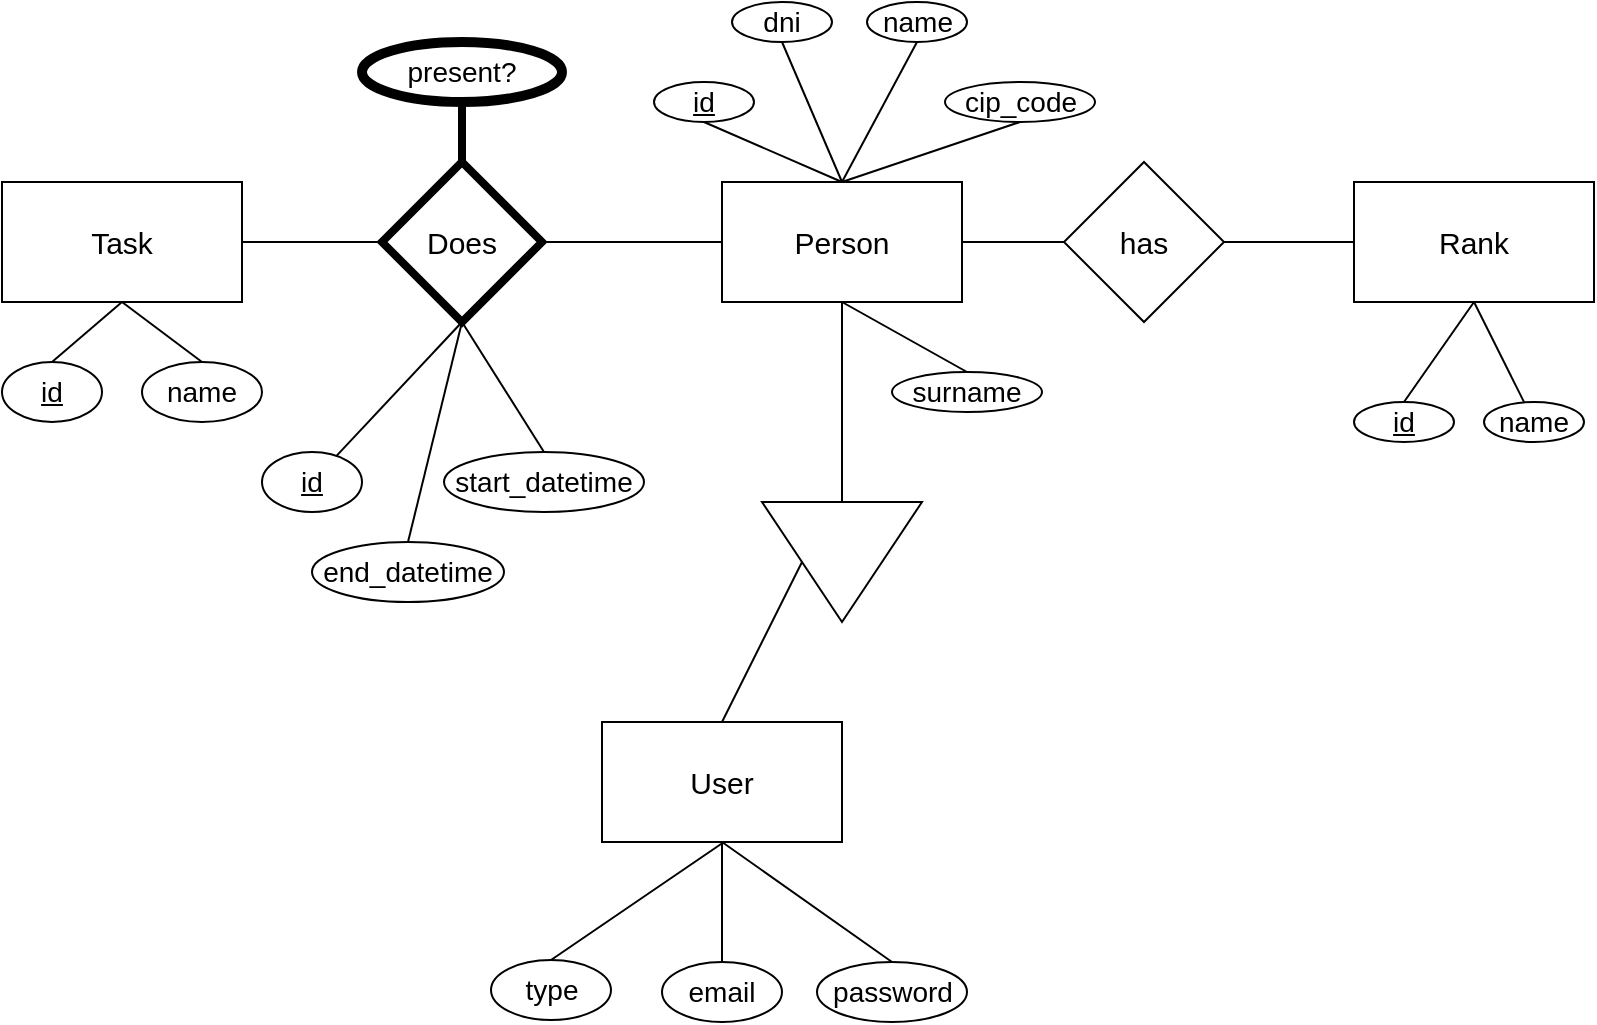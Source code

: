 <mxfile version="10.6.6" type="device"><diagram id="8qgj2WlPFTIUya9Er0xZ" name="Page-1"><mxGraphModel dx="762" dy="821" grid="1" gridSize="10" guides="1" tooltips="1" connect="1" arrows="1" fold="1" page="1" pageScale="1" pageWidth="850" pageHeight="1100" math="0" shadow="0"><root><mxCell id="0"/><mxCell id="1" parent="0"/><mxCell id="01y-AyU39YPFffaY7nlZ-5" style="edgeStyle=orthogonalEdgeStyle;rounded=0;orthogonalLoop=1;jettySize=auto;html=1;exitX=1;exitY=0.5;exitDx=0;exitDy=0;entryX=0;entryY=0.5;entryDx=0;entryDy=0;endArrow=none;endFill=0;" edge="1" parent="1" source="01y-AyU39YPFffaY7nlZ-1" target="01y-AyU39YPFffaY7nlZ-3"><mxGeometry relative="1" as="geometry"/></mxCell><mxCell id="01y-AyU39YPFffaY7nlZ-1" value="Task" style="rounded=0;whiteSpace=wrap;html=1;fontSize=15;" vertex="1" parent="1"><mxGeometry x="39" y="160" width="120" height="60" as="geometry"/></mxCell><mxCell id="01y-AyU39YPFffaY7nlZ-4" value="" style="edgeStyle=orthogonalEdgeStyle;rounded=0;orthogonalLoop=1;jettySize=auto;html=1;endArrow=none;endFill=0;" edge="1" parent="1" source="01y-AyU39YPFffaY7nlZ-2" target="01y-AyU39YPFffaY7nlZ-3"><mxGeometry relative="1" as="geometry"/></mxCell><mxCell id="01y-AyU39YPFffaY7nlZ-47" style="edgeStyle=orthogonalEdgeStyle;rounded=0;orthogonalLoop=1;jettySize=auto;html=1;exitX=1;exitY=0.5;exitDx=0;exitDy=0;entryX=0;entryY=0.5;entryDx=0;entryDy=0;endArrow=none;endFill=0;fontSize=12;" edge="1" parent="1" source="01y-AyU39YPFffaY7nlZ-2" target="01y-AyU39YPFffaY7nlZ-46"><mxGeometry relative="1" as="geometry"/></mxCell><mxCell id="01y-AyU39YPFffaY7nlZ-2" value="Person&lt;br style=&quot;font-size: 15px;&quot;&gt;" style="rounded=0;whiteSpace=wrap;html=1;fontSize=15;" vertex="1" parent="1"><mxGeometry x="399" y="160" width="120" height="60" as="geometry"/></mxCell><mxCell id="01y-AyU39YPFffaY7nlZ-3" value="Does" style="rhombus;whiteSpace=wrap;html=1;fontSize=15;rounded=0;shadow=0;comic=0;strokeWidth=4;" vertex="1" parent="1"><mxGeometry x="229" y="150" width="80" height="80" as="geometry"/></mxCell><mxCell id="01y-AyU39YPFffaY7nlZ-6" value="id&lt;br style=&quot;font-size: 14px;&quot;&gt;" style="ellipse;whiteSpace=wrap;html=1;fontSize=14;fontStyle=4" vertex="1" parent="1"><mxGeometry x="39" y="250" width="50" height="30" as="geometry"/></mxCell><mxCell id="01y-AyU39YPFffaY7nlZ-7" value="name&lt;br style=&quot;font-size: 14px;&quot;&gt;" style="ellipse;whiteSpace=wrap;html=1;fontSize=14;" vertex="1" parent="1"><mxGeometry x="109" y="250" width="60" height="30" as="geometry"/></mxCell><mxCell id="01y-AyU39YPFffaY7nlZ-12" value="id&lt;br style=&quot;font-size: 14px;&quot;&gt;" style="ellipse;whiteSpace=wrap;html=1;fontSize=14;fontStyle=4" vertex="1" parent="1"><mxGeometry x="169" y="295" width="50" height="30" as="geometry"/></mxCell><mxCell id="01y-AyU39YPFffaY7nlZ-18" value="start_datetime&lt;br style=&quot;font-size: 14px;&quot;&gt;" style="ellipse;whiteSpace=wrap;html=1;fontSize=14;" vertex="1" parent="1"><mxGeometry x="260" y="295" width="100" height="30" as="geometry"/></mxCell><mxCell id="01y-AyU39YPFffaY7nlZ-20" value="end_datetime&lt;br style=&quot;font-size: 14px;&quot;&gt;" style="ellipse;whiteSpace=wrap;html=1;fontSize=14;" vertex="1" parent="1"><mxGeometry x="194" y="340" width="96" height="30" as="geometry"/></mxCell><mxCell id="01y-AyU39YPFffaY7nlZ-32" value="id&lt;br style=&quot;font-size: 14px;&quot;&gt;" style="ellipse;whiteSpace=wrap;html=1;fontSize=14;fontStyle=4" vertex="1" parent="1"><mxGeometry x="365" y="110" width="50" height="20" as="geometry"/></mxCell><mxCell id="01y-AyU39YPFffaY7nlZ-35" value="dni&lt;br style=&quot;font-size: 14px;&quot;&gt;" style="ellipse;whiteSpace=wrap;html=1;fontSize=14;fontStyle=0" vertex="1" parent="1"><mxGeometry x="404" y="70" width="50" height="20" as="geometry"/></mxCell><mxCell id="01y-AyU39YPFffaY7nlZ-36" value="name&lt;br style=&quot;font-size: 14px;&quot;&gt;" style="ellipse;whiteSpace=wrap;html=1;fontSize=14;fontStyle=0" vertex="1" parent="1"><mxGeometry x="471.5" y="70" width="50" height="20" as="geometry"/></mxCell><mxCell id="01y-AyU39YPFffaY7nlZ-37" value="surname&lt;br style=&quot;font-size: 14px;&quot;&gt;" style="ellipse;whiteSpace=wrap;html=1;fontSize=14;fontStyle=0" vertex="1" parent="1"><mxGeometry x="484" y="255" width="75" height="20" as="geometry"/></mxCell><mxCell id="01y-AyU39YPFffaY7nlZ-38" value="cip_code&lt;br style=&quot;font-size: 14px;&quot;&gt;" style="ellipse;whiteSpace=wrap;html=1;fontSize=14;fontStyle=0" vertex="1" parent="1"><mxGeometry x="510.5" y="110" width="75" height="20" as="geometry"/></mxCell><mxCell id="01y-AyU39YPFffaY7nlZ-53" style="edgeStyle=orthogonalEdgeStyle;rounded=0;orthogonalLoop=1;jettySize=auto;html=1;exitX=1;exitY=0.5;exitDx=0;exitDy=0;entryX=0;entryY=0.5;entryDx=0;entryDy=0;endArrow=none;endFill=0;fontSize=12;" edge="1" parent="1" source="01y-AyU39YPFffaY7nlZ-46" target="01y-AyU39YPFffaY7nlZ-48"><mxGeometry relative="1" as="geometry"/></mxCell><mxCell id="01y-AyU39YPFffaY7nlZ-46" value="has" style="rhombus;whiteSpace=wrap;html=1;fontSize=15;" vertex="1" parent="1"><mxGeometry x="570" y="150" width="80" height="80" as="geometry"/></mxCell><mxCell id="01y-AyU39YPFffaY7nlZ-48" value="Rank&lt;br style=&quot;font-size: 15px;&quot;&gt;" style="rounded=0;whiteSpace=wrap;html=1;fontSize=15;" vertex="1" parent="1"><mxGeometry x="715" y="160" width="120" height="60" as="geometry"/></mxCell><mxCell id="01y-AyU39YPFffaY7nlZ-49" value="id&lt;br style=&quot;font-size: 14px;&quot;&gt;" style="ellipse;whiteSpace=wrap;html=1;fontSize=14;fontStyle=4" vertex="1" parent="1"><mxGeometry x="715" y="270" width="50" height="20" as="geometry"/></mxCell><mxCell id="01y-AyU39YPFffaY7nlZ-50" value="name&lt;br style=&quot;font-size: 14px;&quot;&gt;" style="ellipse;whiteSpace=wrap;html=1;fontSize=14;fontStyle=0" vertex="1" parent="1"><mxGeometry x="780" y="270" width="50" height="20" as="geometry"/></mxCell><mxCell id="01y-AyU39YPFffaY7nlZ-69" style="edgeStyle=orthogonalEdgeStyle;rounded=0;orthogonalLoop=1;jettySize=auto;html=1;exitX=0;exitY=0.5;exitDx=0;exitDy=0;entryX=0.5;entryY=1;entryDx=0;entryDy=0;endArrow=none;endFill=0;fontSize=12;" edge="1" parent="1" source="01y-AyU39YPFffaY7nlZ-68" target="01y-AyU39YPFffaY7nlZ-2"><mxGeometry relative="1" as="geometry"/></mxCell><mxCell id="01y-AyU39YPFffaY7nlZ-68" value="" style="triangle;whiteSpace=wrap;html=1;fontSize=12;rotation=90;" vertex="1" parent="1"><mxGeometry x="429" y="310" width="60" height="80" as="geometry"/></mxCell><mxCell id="01y-AyU39YPFffaY7nlZ-70" value="User" style="rounded=0;whiteSpace=wrap;html=1;fontSize=15;" vertex="1" parent="1"><mxGeometry x="339" y="430" width="120" height="60" as="geometry"/></mxCell><mxCell id="01y-AyU39YPFffaY7nlZ-72" value="email&lt;br style=&quot;font-size: 14px;&quot;&gt;" style="ellipse;whiteSpace=wrap;html=1;fontSize=14;" vertex="1" parent="1"><mxGeometry x="369" y="550" width="60" height="30" as="geometry"/></mxCell><mxCell id="01y-AyU39YPFffaY7nlZ-73" value="password&lt;br style=&quot;font-size: 14px;&quot;&gt;" style="ellipse;whiteSpace=wrap;html=1;fontSize=14;" vertex="1" parent="1"><mxGeometry x="446.5" y="550" width="75" height="30" as="geometry"/></mxCell><mxCell id="01y-AyU39YPFffaY7nlZ-79" value="" style="endArrow=none;html=1;fontSize=12;entryX=0.5;entryY=0;entryDx=0;entryDy=0;exitX=0.5;exitY=1;exitDx=0;exitDy=0;" edge="1" parent="1" source="01y-AyU39YPFffaY7nlZ-32" target="01y-AyU39YPFffaY7nlZ-2"><mxGeometry width="50" height="50" relative="1" as="geometry"><mxPoint x="330" y="130" as="sourcePoint"/><mxPoint x="380" y="80" as="targetPoint"/></mxGeometry></mxCell><mxCell id="01y-AyU39YPFffaY7nlZ-80" value="" style="endArrow=none;html=1;fontSize=12;entryX=0.5;entryY=1;entryDx=0;entryDy=0;exitX=0.5;exitY=0;exitDx=0;exitDy=0;" edge="1" parent="1" source="01y-AyU39YPFffaY7nlZ-2" target="01y-AyU39YPFffaY7nlZ-35"><mxGeometry width="50" height="50" relative="1" as="geometry"><mxPoint x="410" y="120" as="sourcePoint"/><mxPoint x="460" y="70" as="targetPoint"/></mxGeometry></mxCell><mxCell id="01y-AyU39YPFffaY7nlZ-81" value="" style="endArrow=none;html=1;fontSize=12;entryX=0.5;entryY=1;entryDx=0;entryDy=0;exitX=0.5;exitY=0;exitDx=0;exitDy=0;" edge="1" parent="1" source="01y-AyU39YPFffaY7nlZ-2" target="01y-AyU39YPFffaY7nlZ-36"><mxGeometry width="50" height="50" relative="1" as="geometry"><mxPoint x="260" y="120" as="sourcePoint"/><mxPoint x="310" y="70" as="targetPoint"/></mxGeometry></mxCell><mxCell id="01y-AyU39YPFffaY7nlZ-82" value="" style="endArrow=none;html=1;fontSize=12;entryX=0.5;entryY=1;entryDx=0;entryDy=0;exitX=0.5;exitY=0;exitDx=0;exitDy=0;" edge="1" parent="1" source="01y-AyU39YPFffaY7nlZ-2" target="01y-AyU39YPFffaY7nlZ-38"><mxGeometry width="50" height="50" relative="1" as="geometry"><mxPoint x="550" y="430" as="sourcePoint"/><mxPoint x="600" y="380" as="targetPoint"/></mxGeometry></mxCell><mxCell id="01y-AyU39YPFffaY7nlZ-84" value="" style="endArrow=none;html=1;fontSize=12;entryX=0.5;entryY=1;entryDx=0;entryDy=0;exitX=0.5;exitY=0;exitDx=0;exitDy=0;" edge="1" parent="1" source="01y-AyU39YPFffaY7nlZ-37" target="01y-AyU39YPFffaY7nlZ-2"><mxGeometry width="50" height="50" relative="1" as="geometry"><mxPoint x="540" y="310" as="sourcePoint"/><mxPoint x="590" y="260" as="targetPoint"/></mxGeometry></mxCell><mxCell id="01y-AyU39YPFffaY7nlZ-86" value="" style="endArrow=none;html=1;fontSize=12;entryX=0.5;entryY=1;entryDx=0;entryDy=0;exitX=0.5;exitY=0;exitDx=0;exitDy=0;" edge="1" parent="1" source="01y-AyU39YPFffaY7nlZ-20" target="01y-AyU39YPFffaY7nlZ-3"><mxGeometry width="50" height="50" relative="1" as="geometry"><mxPoint x="180" y="360" as="sourcePoint"/><mxPoint x="230" y="310" as="targetPoint"/></mxGeometry></mxCell><mxCell id="01y-AyU39YPFffaY7nlZ-87" value="" style="endArrow=none;html=1;fontSize=12;entryX=0.5;entryY=1;entryDx=0;entryDy=0;exitX=0.5;exitY=0;exitDx=0;exitDy=0;" edge="1" parent="1" source="01y-AyU39YPFffaY7nlZ-18" target="01y-AyU39YPFffaY7nlZ-3"><mxGeometry width="50" height="50" relative="1" as="geometry"><mxPoint x="290" y="380" as="sourcePoint"/><mxPoint x="340" y="330" as="targetPoint"/></mxGeometry></mxCell><mxCell id="01y-AyU39YPFffaY7nlZ-88" value="" style="endArrow=none;html=1;fontSize=12;entryX=0.5;entryY=1;entryDx=0;entryDy=0;exitX=0.5;exitY=0;exitDx=0;exitDy=0;" edge="1" parent="1" source="01y-AyU39YPFffaY7nlZ-70" target="01y-AyU39YPFffaY7nlZ-68"><mxGeometry width="50" height="50" relative="1" as="geometry"><mxPoint x="260" y="440" as="sourcePoint"/><mxPoint x="310" y="390" as="targetPoint"/></mxGeometry></mxCell><mxCell id="01y-AyU39YPFffaY7nlZ-89" value="" style="endArrow=none;html=1;fontSize=12;entryX=0.5;entryY=1;entryDx=0;entryDy=0;exitX=0.5;exitY=0;exitDx=0;exitDy=0;" edge="1" parent="1" source="01y-AyU39YPFffaY7nlZ-72" target="01y-AyU39YPFffaY7nlZ-70"><mxGeometry width="50" height="50" relative="1" as="geometry"><mxPoint x="210" y="550" as="sourcePoint"/><mxPoint x="260" y="500" as="targetPoint"/></mxGeometry></mxCell><mxCell id="01y-AyU39YPFffaY7nlZ-90" value="" style="endArrow=none;html=1;fontSize=12;entryX=0.5;entryY=1;entryDx=0;entryDy=0;exitX=0.5;exitY=0;exitDx=0;exitDy=0;" edge="1" parent="1" source="01y-AyU39YPFffaY7nlZ-73" target="01y-AyU39YPFffaY7nlZ-70"><mxGeometry width="50" height="50" relative="1" as="geometry"><mxPoint x="550" y="560" as="sourcePoint"/><mxPoint x="600" y="510" as="targetPoint"/></mxGeometry></mxCell><mxCell id="01y-AyU39YPFffaY7nlZ-91" value="" style="endArrow=none;html=1;fontSize=12;entryX=0.5;entryY=1;entryDx=0;entryDy=0;exitX=0.5;exitY=0;exitDx=0;exitDy=0;" edge="1" parent="1" source="01y-AyU39YPFffaY7nlZ-49" target="01y-AyU39YPFffaY7nlZ-48"><mxGeometry width="50" height="50" relative="1" as="geometry"><mxPoint x="690" y="380" as="sourcePoint"/><mxPoint x="740" y="330" as="targetPoint"/></mxGeometry></mxCell><mxCell id="01y-AyU39YPFffaY7nlZ-92" value="" style="endArrow=none;html=1;fontSize=12;entryX=0.5;entryY=1;entryDx=0;entryDy=0;" edge="1" parent="1" source="01y-AyU39YPFffaY7nlZ-50" target="01y-AyU39YPFffaY7nlZ-48"><mxGeometry width="50" height="50" relative="1" as="geometry"><mxPoint x="760" y="390" as="sourcePoint"/><mxPoint x="810" y="340" as="targetPoint"/></mxGeometry></mxCell><mxCell id="01y-AyU39YPFffaY7nlZ-93" value="" style="endArrow=none;html=1;fontSize=12;entryX=0.5;entryY=1;entryDx=0;entryDy=0;" edge="1" parent="1" source="01y-AyU39YPFffaY7nlZ-12" target="01y-AyU39YPFffaY7nlZ-3"><mxGeometry width="50" height="50" relative="1" as="geometry"><mxPoint x="250" y="410" as="sourcePoint"/><mxPoint x="300" y="360" as="targetPoint"/></mxGeometry></mxCell><mxCell id="01y-AyU39YPFffaY7nlZ-94" value="" style="endArrow=none;html=1;fontSize=12;entryX=0.5;entryY=1;entryDx=0;entryDy=0;exitX=0.5;exitY=0;exitDx=0;exitDy=0;" edge="1" parent="1" source="01y-AyU39YPFffaY7nlZ-6" target="01y-AyU39YPFffaY7nlZ-1"><mxGeometry width="50" height="50" relative="1" as="geometry"><mxPoint x="90" y="380" as="sourcePoint"/><mxPoint x="140" y="330" as="targetPoint"/></mxGeometry></mxCell><mxCell id="01y-AyU39YPFffaY7nlZ-95" value="" style="endArrow=none;html=1;fontSize=12;entryX=0.5;entryY=1;entryDx=0;entryDy=0;exitX=0.5;exitY=0;exitDx=0;exitDy=0;" edge="1" parent="1" source="01y-AyU39YPFffaY7nlZ-7" target="01y-AyU39YPFffaY7nlZ-1"><mxGeometry width="50" height="50" relative="1" as="geometry"><mxPoint x="100" y="360" as="sourcePoint"/><mxPoint x="150" y="310" as="targetPoint"/></mxGeometry></mxCell><mxCell id="01y-AyU39YPFffaY7nlZ-100" value="type&lt;br style=&quot;font-size: 14px;&quot;&gt;" style="ellipse;whiteSpace=wrap;html=1;fontSize=14;" vertex="1" parent="1"><mxGeometry x="283.5" y="549" width="60" height="30" as="geometry"/></mxCell><mxCell id="01y-AyU39YPFffaY7nlZ-102" value="" style="endArrow=none;html=1;fontSize=12;exitX=0.5;exitY=0;exitDx=0;exitDy=0;" edge="1" parent="1" source="01y-AyU39YPFffaY7nlZ-100"><mxGeometry width="50" height="50" relative="1" as="geometry"><mxPoint x="260" y="510" as="sourcePoint"/><mxPoint x="400" y="490" as="targetPoint"/></mxGeometry></mxCell><mxCell id="01y-AyU39YPFffaY7nlZ-103" value="present?&lt;br style=&quot;font-size: 14px&quot;&gt;" style="ellipse;whiteSpace=wrap;html=1;fontSize=14;strokeWidth=5;" vertex="1" parent="1"><mxGeometry x="219" y="90" width="100" height="30" as="geometry"/></mxCell><mxCell id="01y-AyU39YPFffaY7nlZ-105" value="" style="endArrow=none;html=1;fontSize=15;entryX=0.5;entryY=1;entryDx=0;entryDy=0;exitX=0.5;exitY=0;exitDx=0;exitDy=0;strokeWidth=4;" edge="1" parent="1" source="01y-AyU39YPFffaY7nlZ-3" target="01y-AyU39YPFffaY7nlZ-103"><mxGeometry width="50" height="50" relative="1" as="geometry"><mxPoint x="200" y="130" as="sourcePoint"/><mxPoint x="250" y="80" as="targetPoint"/></mxGeometry></mxCell></root></mxGraphModel></diagram></mxfile>